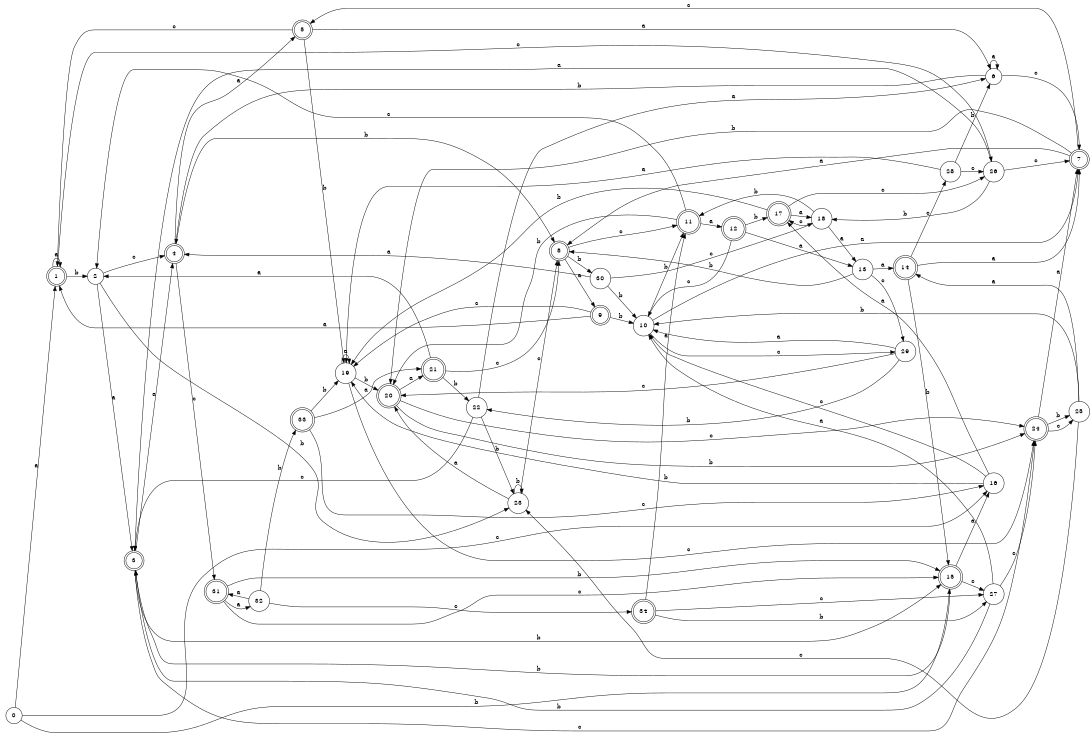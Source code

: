 digraph n28_8 {
__start0 [label="" shape="none"];

rankdir=LR;
size="8,5";

s0 [style="filled", color="black", fillcolor="white" shape="circle", label="0"];
s1 [style="rounded,filled", color="black", fillcolor="white" shape="doublecircle", label="1"];
s2 [style="filled", color="black", fillcolor="white" shape="circle", label="2"];
s3 [style="rounded,filled", color="black", fillcolor="white" shape="doublecircle", label="3"];
s4 [style="rounded,filled", color="black", fillcolor="white" shape="doublecircle", label="4"];
s5 [style="rounded,filled", color="black", fillcolor="white" shape="doublecircle", label="5"];
s6 [style="filled", color="black", fillcolor="white" shape="circle", label="6"];
s7 [style="rounded,filled", color="black", fillcolor="white" shape="doublecircle", label="7"];
s8 [style="rounded,filled", color="black", fillcolor="white" shape="doublecircle", label="8"];
s9 [style="rounded,filled", color="black", fillcolor="white" shape="doublecircle", label="9"];
s10 [style="filled", color="black", fillcolor="white" shape="circle", label="10"];
s11 [style="rounded,filled", color="black", fillcolor="white" shape="doublecircle", label="11"];
s12 [style="rounded,filled", color="black", fillcolor="white" shape="doublecircle", label="12"];
s13 [style="filled", color="black", fillcolor="white" shape="circle", label="13"];
s14 [style="rounded,filled", color="black", fillcolor="white" shape="doublecircle", label="14"];
s15 [style="rounded,filled", color="black", fillcolor="white" shape="doublecircle", label="15"];
s16 [style="filled", color="black", fillcolor="white" shape="circle", label="16"];
s17 [style="rounded,filled", color="black", fillcolor="white" shape="doublecircle", label="17"];
s18 [style="filled", color="black", fillcolor="white" shape="circle", label="18"];
s19 [style="filled", color="black", fillcolor="white" shape="circle", label="19"];
s20 [style="rounded,filled", color="black", fillcolor="white" shape="doublecircle", label="20"];
s21 [style="rounded,filled", color="black", fillcolor="white" shape="doublecircle", label="21"];
s22 [style="filled", color="black", fillcolor="white" shape="circle", label="22"];
s23 [style="filled", color="black", fillcolor="white" shape="circle", label="23"];
s24 [style="rounded,filled", color="black", fillcolor="white" shape="doublecircle", label="24"];
s25 [style="filled", color="black", fillcolor="white" shape="circle", label="25"];
s26 [style="filled", color="black", fillcolor="white" shape="circle", label="26"];
s27 [style="filled", color="black", fillcolor="white" shape="circle", label="27"];
s28 [style="filled", color="black", fillcolor="white" shape="circle", label="28"];
s29 [style="filled", color="black", fillcolor="white" shape="circle", label="29"];
s30 [style="filled", color="black", fillcolor="white" shape="circle", label="30"];
s31 [style="rounded,filled", color="black", fillcolor="white" shape="doublecircle", label="31"];
s32 [style="filled", color="black", fillcolor="white" shape="circle", label="32"];
s33 [style="rounded,filled", color="black", fillcolor="white" shape="doublecircle", label="33"];
s34 [style="rounded,filled", color="black", fillcolor="white" shape="doublecircle", label="34"];
s0 -> s1 [label="a"];
s0 -> s15 [label="b"];
s0 -> s16 [label="c"];
s1 -> s1 [label="a"];
s1 -> s2 [label="b"];
s1 -> s26 [label="c"];
s2 -> s3 [label="a"];
s2 -> s23 [label="b"];
s2 -> s4 [label="c"];
s3 -> s4 [label="a"];
s3 -> s15 [label="b"];
s3 -> s24 [label="c"];
s4 -> s5 [label="a"];
s4 -> s8 [label="b"];
s4 -> s31 [label="c"];
s5 -> s6 [label="a"];
s5 -> s19 [label="b"];
s5 -> s1 [label="c"];
s6 -> s6 [label="a"];
s6 -> s4 [label="b"];
s6 -> s7 [label="c"];
s7 -> s8 [label="a"];
s7 -> s20 [label="b"];
s7 -> s5 [label="c"];
s8 -> s9 [label="a"];
s8 -> s30 [label="b"];
s8 -> s11 [label="c"];
s9 -> s1 [label="a"];
s9 -> s10 [label="b"];
s9 -> s19 [label="c"];
s10 -> s7 [label="a"];
s10 -> s11 [label="b"];
s10 -> s29 [label="c"];
s11 -> s12 [label="a"];
s11 -> s20 [label="b"];
s11 -> s2 [label="c"];
s12 -> s13 [label="a"];
s12 -> s17 [label="b"];
s12 -> s10 [label="c"];
s13 -> s14 [label="a"];
s13 -> s8 [label="b"];
s13 -> s29 [label="c"];
s14 -> s7 [label="a"];
s14 -> s15 [label="b"];
s14 -> s28 [label="c"];
s15 -> s16 [label="a"];
s15 -> s3 [label="b"];
s15 -> s27 [label="c"];
s16 -> s17 [label="a"];
s16 -> s19 [label="b"];
s16 -> s10 [label="c"];
s17 -> s18 [label="a"];
s17 -> s19 [label="b"];
s17 -> s26 [label="c"];
s18 -> s13 [label="a"];
s18 -> s11 [label="b"];
s18 -> s17 [label="c"];
s19 -> s19 [label="a"];
s19 -> s20 [label="b"];
s19 -> s24 [label="c"];
s20 -> s21 [label="a"];
s20 -> s24 [label="b"];
s20 -> s24 [label="c"];
s21 -> s2 [label="a"];
s21 -> s22 [label="b"];
s21 -> s8 [label="c"];
s22 -> s6 [label="a"];
s22 -> s23 [label="b"];
s22 -> s3 [label="c"];
s23 -> s20 [label="a"];
s23 -> s23 [label="b"];
s23 -> s8 [label="c"];
s24 -> s7 [label="a"];
s24 -> s25 [label="b"];
s24 -> s25 [label="c"];
s25 -> s14 [label="a"];
s25 -> s10 [label="b"];
s25 -> s23 [label="c"];
s26 -> s3 [label="a"];
s26 -> s18 [label="b"];
s26 -> s7 [label="c"];
s27 -> s10 [label="a"];
s27 -> s3 [label="b"];
s27 -> s24 [label="c"];
s28 -> s19 [label="a"];
s28 -> s6 [label="b"];
s28 -> s26 [label="c"];
s29 -> s10 [label="a"];
s29 -> s22 [label="b"];
s29 -> s20 [label="c"];
s30 -> s4 [label="a"];
s30 -> s10 [label="b"];
s30 -> s18 [label="c"];
s31 -> s32 [label="a"];
s31 -> s15 [label="b"];
s31 -> s15 [label="c"];
s32 -> s31 [label="a"];
s32 -> s33 [label="b"];
s32 -> s34 [label="c"];
s33 -> s21 [label="a"];
s33 -> s19 [label="b"];
s33 -> s16 [label="c"];
s34 -> s11 [label="a"];
s34 -> s27 [label="b"];
s34 -> s27 [label="c"];

}